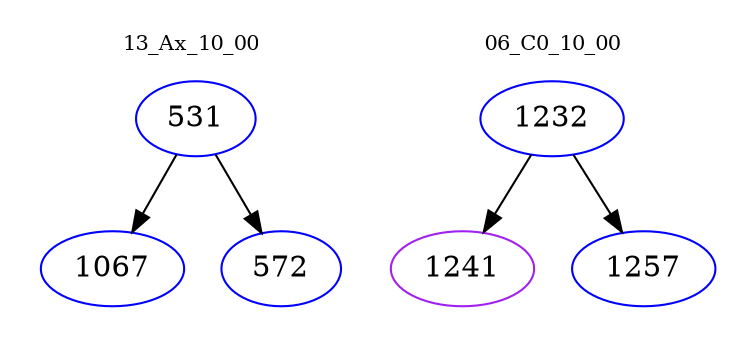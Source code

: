 digraph{
subgraph cluster_0 {
color = white
label = "13_Ax_10_00";
fontsize=10;
T0_531 [label="531", color="blue"]
T0_531 -> T0_1067 [color="black"]
T0_1067 [label="1067", color="blue"]
T0_531 -> T0_572 [color="black"]
T0_572 [label="572", color="blue"]
}
subgraph cluster_1 {
color = white
label = "06_C0_10_00";
fontsize=10;
T1_1232 [label="1232", color="blue"]
T1_1232 -> T1_1241 [color="black"]
T1_1241 [label="1241", color="purple"]
T1_1232 -> T1_1257 [color="black"]
T1_1257 [label="1257", color="blue"]
}
}
